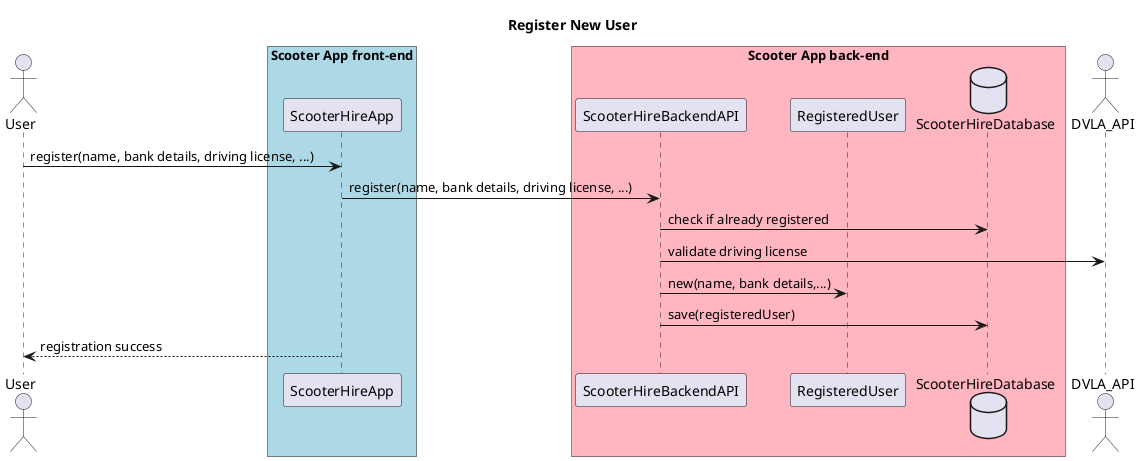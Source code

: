 @startuml

title Register New User

actor User
box "Scooter App front-end" #LightBlue
participant ScooterHireApp
end box
box "Scooter App back-end" #LightPink
participant ScooterHireBackendAPI
participant RegisteredUser
database ScooterHireDatabase
end box
actor DVLA_API

note right
assumes User has downloaded the app
end note
User -> ScooterHireApp: register(name, bank details, driving license, ...)
ScooterHireApp -> ScooterHireBackendAPI: register(name, bank details, driving license, ...)
ScooterHireBackendAPI->ScooterHireDatabase: check if already registered
ScooterHireBackendAPI->DVLA_API: validate driving license
ScooterHireBackendAPI->RegisteredUser: new(name, bank details,...)
ScooterHireBackendAPI->ScooterHireDatabase: save(registeredUser)
ScooterHireApp --> User: registration success

@enduml



